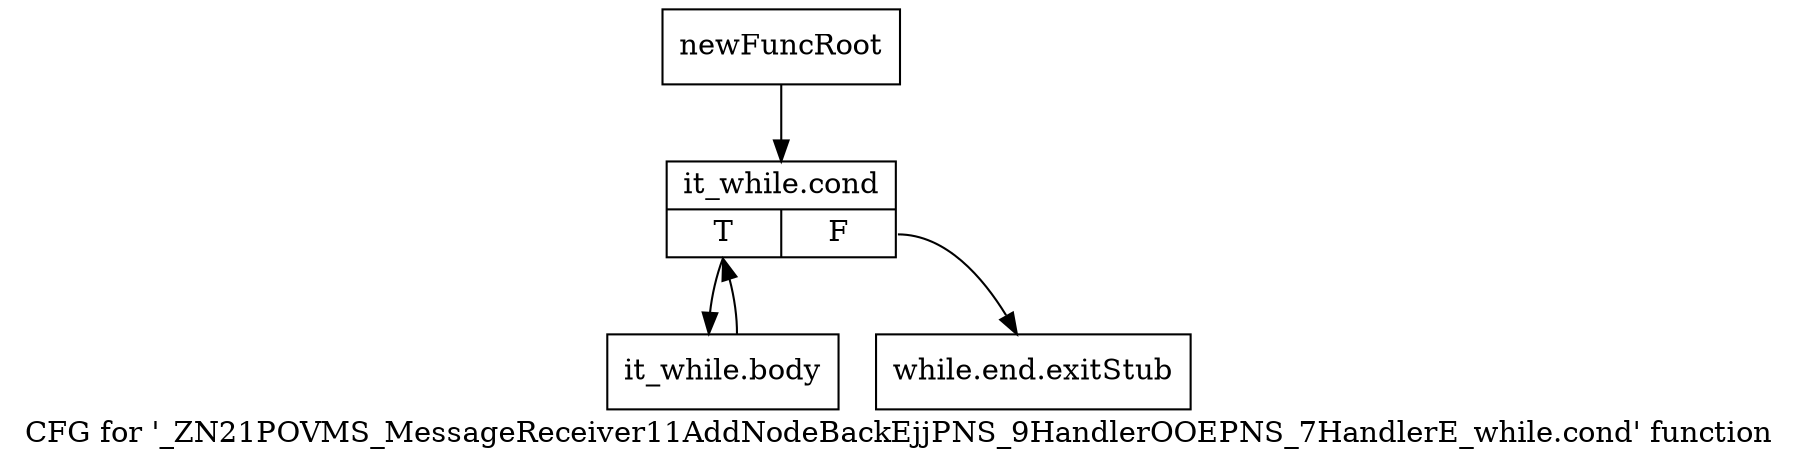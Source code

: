 digraph "CFG for '_ZN21POVMS_MessageReceiver11AddNodeBackEjjPNS_9HandlerOOEPNS_7HandlerE_while.cond' function" {
	label="CFG for '_ZN21POVMS_MessageReceiver11AddNodeBackEjjPNS_9HandlerOOEPNS_7HandlerE_while.cond' function";

	Node0x2a81330 [shape=record,label="{newFuncRoot}"];
	Node0x2a81330 -> Node0x2a83890;
	Node0x2a83840 [shape=record,label="{while.end.exitStub}"];
	Node0x2a83890 [shape=record,label="{it_while.cond|{<s0>T|<s1>F}}"];
	Node0x2a83890:s0 -> Node0x2a838e0;
	Node0x2a83890:s1 -> Node0x2a83840;
	Node0x2a838e0 [shape=record,label="{it_while.body}"];
	Node0x2a838e0 -> Node0x2a83890;
}
